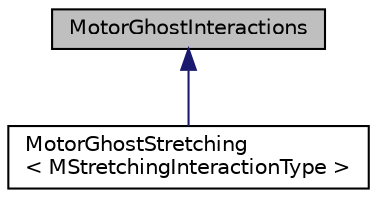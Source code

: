 digraph "MotorGhostInteractions"
{
 // INTERACTIVE_SVG=YES
  edge [fontname="Helvetica",fontsize="10",labelfontname="Helvetica",labelfontsize="10"];
  node [fontname="Helvetica",fontsize="10",shape=record];
  Node0 [label="MotorGhostInteractions",height=0.2,width=0.4,color="black", fillcolor="grey75", style="filled", fontcolor="black"];
  Node0 -> Node1 [dir="back",color="midnightblue",fontsize="10",style="solid",fontname="Helvetica"];
  Node1 [label="MotorGhostStretching\l\< MStretchingInteractionType \>",height=0.2,width=0.4,color="black", fillcolor="white", style="filled",URL="$classMotorGhostStretching.html",tooltip="Represents a MotorGhost stretching interaction. "];
}
